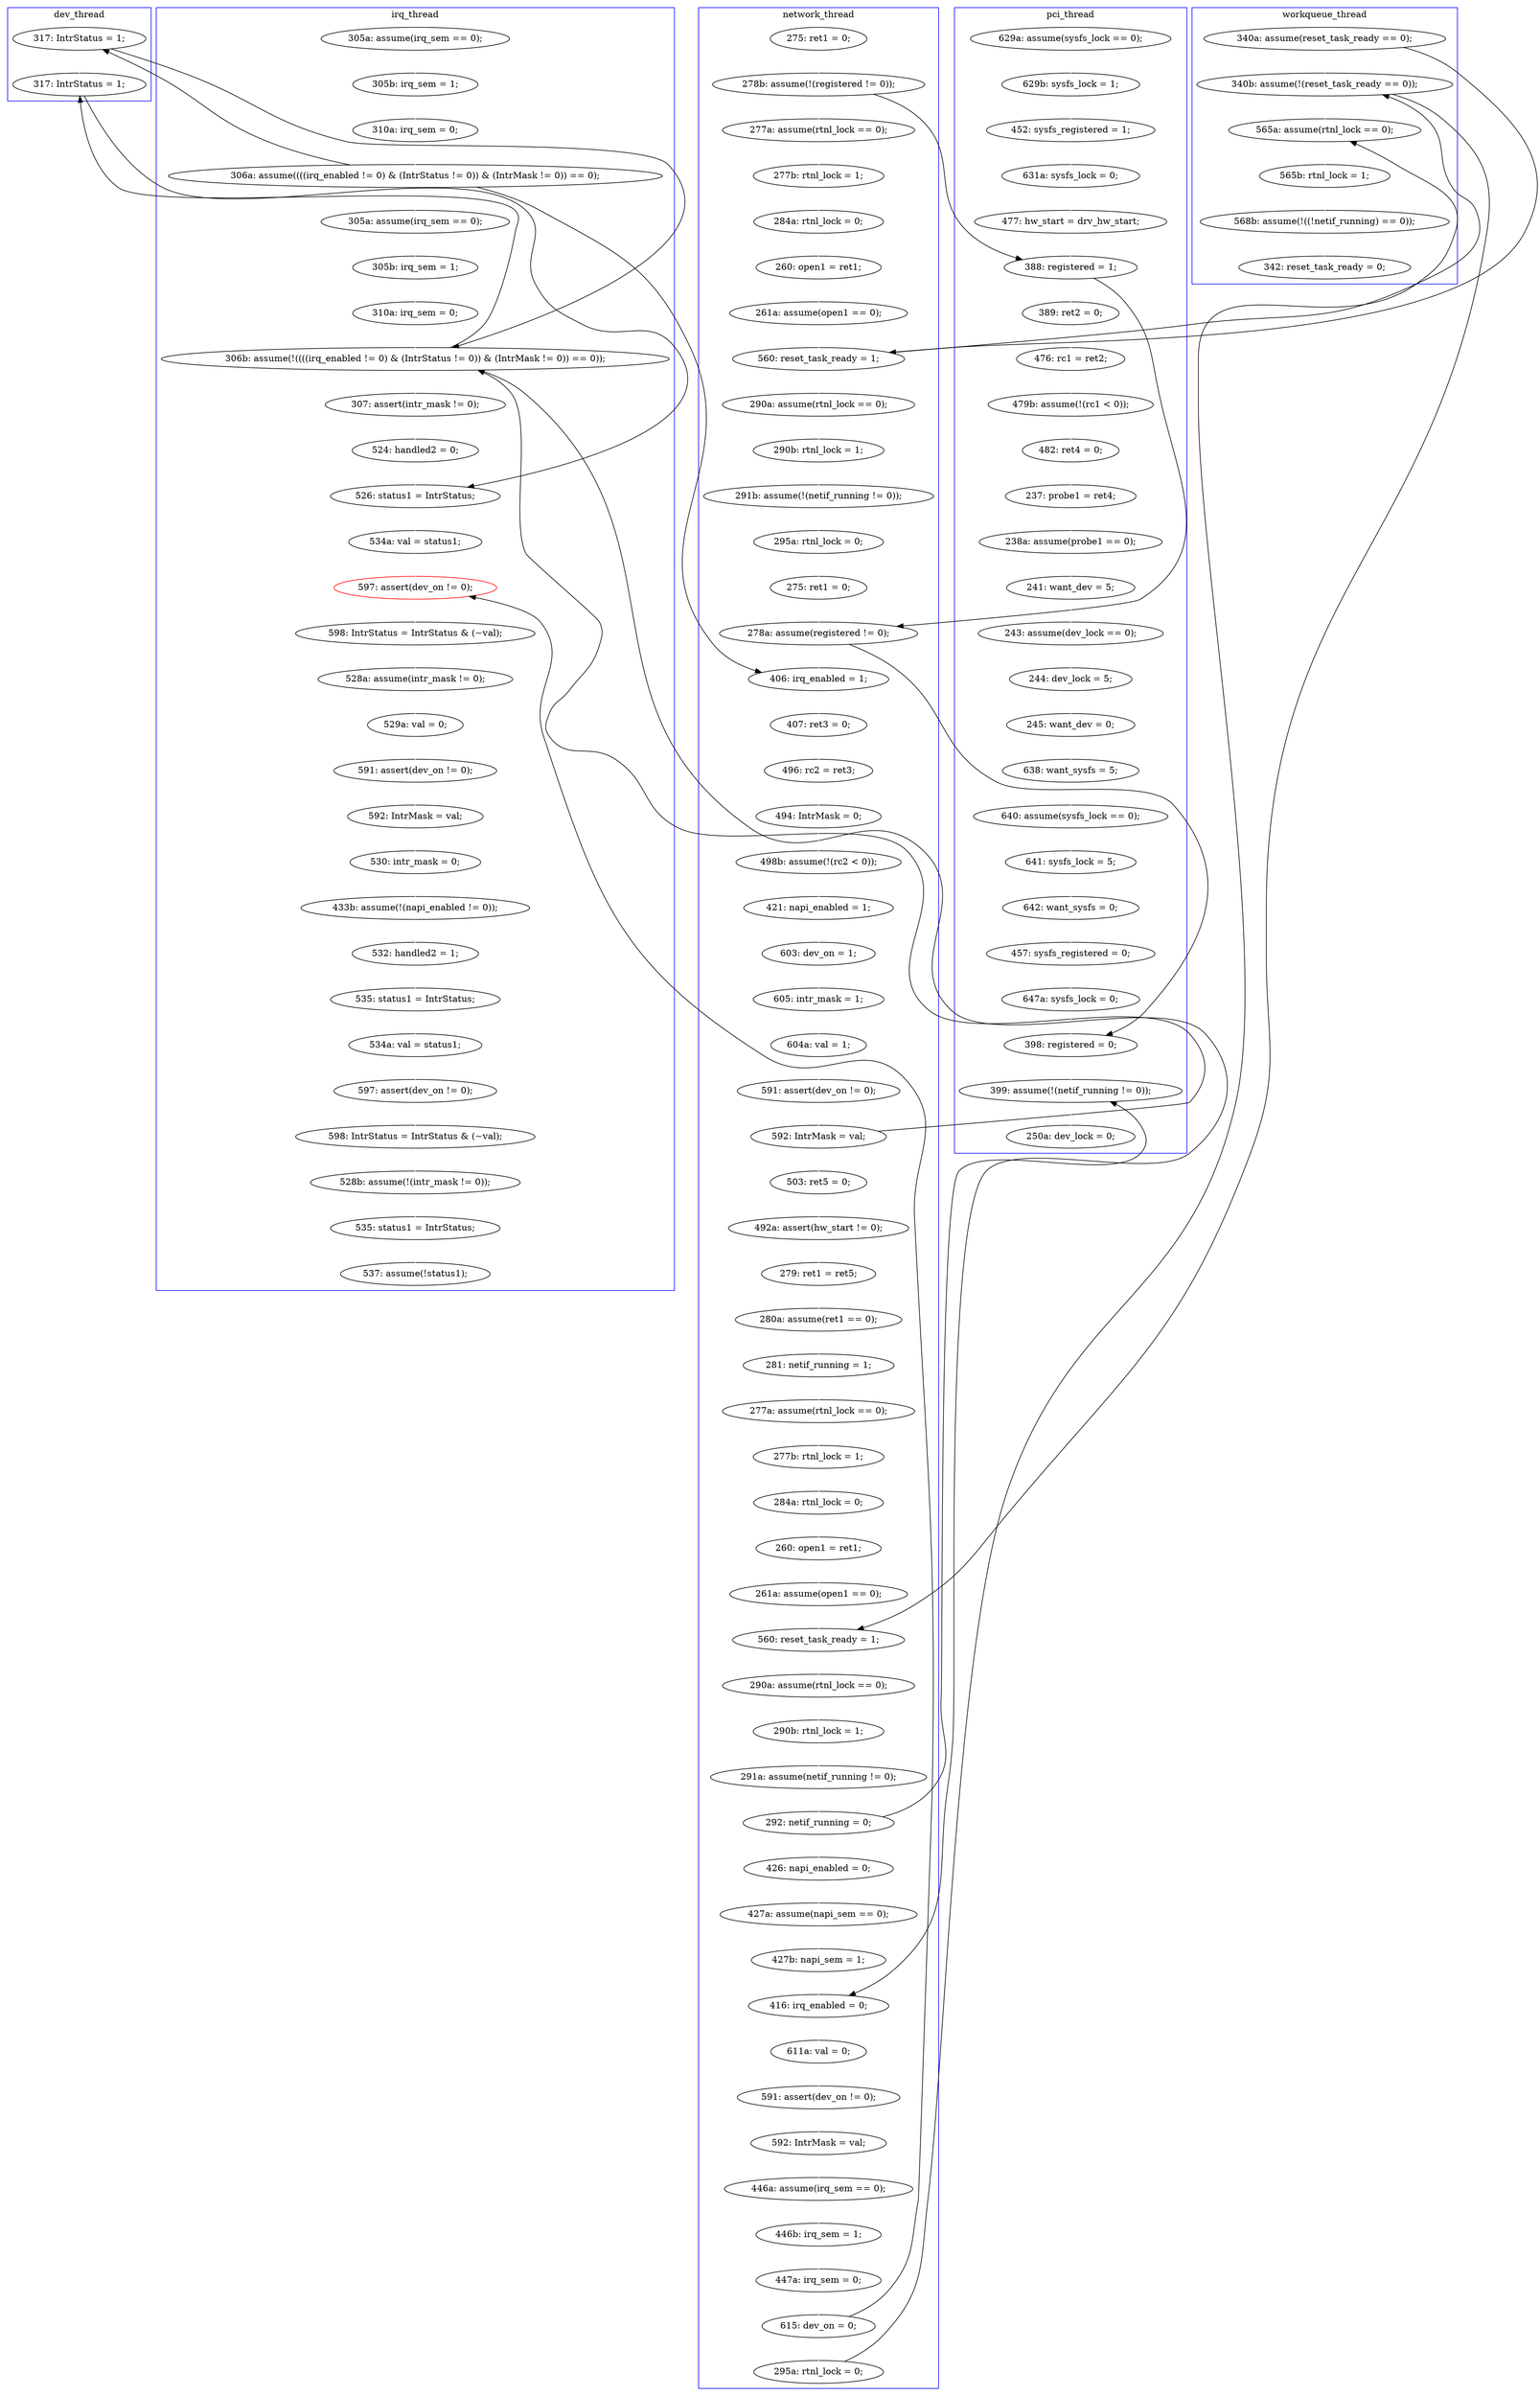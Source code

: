 digraph Counterexample {
	267 -> 268 [color = white, style = solid]
	191 -> 196 [color = white, style = solid]
	213 -> 214 [color = white, style = solid]
	202 -> 206 [color = white, style = solid]
	122 -> 125 [color = white, style = solid]
	100 -> 105 [color = white, style = solid]
	89 -> 107 [color = white, style = solid]
	146 -> 147 [color = white, style = solid]
	197 -> 198 [color = white, style = solid]
	60 -> 61 [color = white, style = solid]
	170 -> 171 [color = white, style = solid]
	59 -> 60 [color = white, style = solid]
	149 -> 158 [color = white, style = solid]
	147 -> 191 [color = white, style = solid]
	227 -> 231 [color = white, style = solid]
	214 -> 218 [color = white, style = solid]
	51 -> 105 [color = black, style = solid, constraint = false]
	96 -> 98 [color = white, style = solid]
	49 -> 51 [color = white, style = solid]
	79 -> 81 [color = white, style = solid]
	161 -> 162 [color = white, style = solid]
	198 -> 227 [color = white, style = solid]
	282 -> 287 [color = white, style = solid]
	287 -> 289 [color = white, style = solid]
	106 -> 135 [color = white, style = solid]
	169 -> 170 [color = white, style = solid]
	158 -> 182 [color = black, style = solid, constraint = false]
	131 -> 149 [color = white, style = solid]
	186 -> 187 [color = white, style = solid]
	69 -> 132 [color = black, style = solid, constraint = false]
	167 -> 169 [color = white, style = solid]
	296 -> 297 [color = white, style = solid]
	190 -> 241 [color = black, style = solid, constraint = false]
	190 -> 200 [color = white, style = solid]
	158 -> 161 [color = white, style = solid]
	268 -> 271 [color = white, style = solid]
	69 -> 73 [color = white, style = solid]
	34 -> 132 [color = white, style = solid]
	150 -> 151 [color = white, style = solid]
	236 -> 276 [color = white, style = solid]
	118 -> 120 [color = white, style = solid]
	117 -> 118 [color = white, style = solid]
	193 -> 263 [color = black, style = solid, constraint = false]
	273 -> 275 [color = white, style = solid]
	277 -> 282 [color = white, style = solid]
	145 -> 146 [color = white, style = solid]
	76 -> 83 [color = white, style = solid]
	265 -> 267 [color = white, style = solid]
	105 -> 106 [color = white, style = solid]
	139 -> 140 [color = white, style = solid]
	233 -> 236 [color = white, style = solid]
	51 -> 59 [color = white, style = solid]
	263 -> 265 [color = white, style = solid]
	107 -> 116 [color = white, style = solid]
	219 -> 220 [color = white, style = solid]
	65 -> 69 [color = white, style = solid]
	132 -> 232 [color = white, style = solid]
	301 -> 302 [color = white, style = solid]
	240 -> 241 [color = white, style = solid]
	78 -> 79 [color = white, style = solid]
	231 -> 240 [color = white, style = solid]
	81 -> 150 [color = white, style = solid]
	81 -> 154 [color = black, style = solid, constraint = false]
	151 -> 152 [color = white, style = solid]
	55 -> 96 [color = white, style = solid]
	297 -> 300 [color = white, style = solid]
	206 -> 210 [color = white, style = solid]
	154 -> 193 [color = white, style = solid]
	200 -> 201 [color = white, style = solid]
	74 -> 76 [color = white, style = solid]
	83 -> 89 [color = white, style = solid]
	138 -> 139 [color = white, style = solid]
	300 -> 301 [color = white, style = solid]
	144 -> 145 [color = white, style = solid]
	105 -> 107 [color = black, style = solid, constraint = false]
	120 -> 122 [color = white, style = solid]
	182 -> 193 [color = black, style = solid, constraint = false]
	62 -> 65 [color = white, style = solid]
	292 -> 294 [color = white, style = solid]
	201 -> 202 [color = white, style = solid]
	275 -> 277 [color = white, style = solid]
	73 -> 74 [color = white, style = solid]
	162 -> 163 [color = white, style = solid]
	163 -> 166 [color = white, style = solid]
	130 -> 131 [color = white, style = solid]
	98 -> 100 [color = white, style = solid]
	232 -> 233 [color = white, style = solid]
	81 -> 116 [color = black, style = solid, constraint = false]
	143 -> 144 [color = white, style = solid]
	54 -> 55 [color = white, style = solid]
	154 -> 182 [color = black, style = solid, constraint = false]
	135 -> 138 [color = white, style = solid]
	222 -> 267 [color = black, style = solid, constraint = false]
	166 -> 167 [color = white, style = solid]
	256 -> 261 [color = white, style = solid]
	271 -> 273 [color = white, style = solid]
	125 -> 129 [color = white, style = solid]
	210 -> 213 [color = white, style = solid]
	140 -> 143 [color = white, style = solid]
	294 -> 296 [color = white, style = solid]
	182 -> 206 [color = black, style = solid, constraint = false]
	196 -> 197 [color = white, style = solid]
	172 -> 175 [color = white, style = solid]
	171 -> 172 [color = white, style = solid]
	218 -> 219 [color = white, style = solid]
	61 -> 62 [color = white, style = solid]
	220 -> 222 [color = white, style = solid]
	34 -> 69 [color = black, style = solid, constraint = false]
	129 -> 130 [color = white, style = solid]
	189 -> 190 [color = white, style = solid]
	261 -> 263 [color = white, style = solid]
	132 -> 180 [color = black, style = solid, constraint = false]
	175 -> 180 [color = white, style = solid]
	180 -> 186 [color = white, style = solid]
	152 -> 182 [color = white, style = solid]
	182 -> 256 [color = white, style = solid]
	222 -> 230 [color = white, style = solid]
	230 -> 232 [color = black, style = solid, constraint = false]
	77 -> 78 [color = white, style = solid]
	107 -> 240 [color = black, style = solid, constraint = false]
	241 -> 251 [color = white, style = solid]
	289 -> 292 [color = white, style = solid]
	187 -> 189 [color = white, style = solid]
	116 -> 117 [color = white, style = solid]
	subgraph cluster7 {
		label = dev_thread
		color = blue
		154  [label = "317: IntrStatus = 1;"]
		193  [label = "317: IntrStatus = 1;"]
	}
	subgraph cluster5 {
		label = workqueue_thread
		color = blue
		232  [label = "565a: assume(rtnl_lock == 0);"]
		236  [label = "568b: assume(!((!netif_running) == 0));"]
		276  [label = "342: reset_task_ready = 0;"]
		34  [label = "340a: assume(reset_task_ready == 0);"]
		132  [label = "340b: assume(!(reset_task_ready == 0));"]
		233  [label = "565b: rtnl_lock = 1;"]
	}
	subgraph cluster3 {
		label = irq_thread
		color = blue
		282  [label = "530: intr_mask = 0;"]
		275  [label = "591: assert(dev_on != 0);"]
		261  [label = "524: handled2 = 0;"]
		267  [label = "597: assert(dev_on != 0);", color = red]
		81  [label = "306a: assume((((irq_enabled != 0) & (IntrStatus != 0)) & (IntrMask != 0)) == 0);"]
		277  [label = "592: IntrMask = val;"]
		78  [label = "305b: irq_sem = 1;"]
		292  [label = "535: status1 = IntrStatus;"]
		77  [label = "305a: assume(irq_sem == 0);"]
		79  [label = "310a: irq_sem = 0;"]
		302  [label = "537: assume(!status1);"]
		271  [label = "528a: assume(intr_mask != 0);"]
		300  [label = "528b: assume(!(intr_mask != 0));"]
		294  [label = "534a: val = status1;"]
		182  [label = "306b: assume(!((((irq_enabled != 0) & (IntrStatus != 0)) & (IntrMask != 0)) == 0));"]
		287  [label = "433b: assume(!(napi_enabled != 0));"]
		297  [label = "598: IntrStatus = IntrStatus & (~val);"]
		150  [label = "305a: assume(irq_sem == 0);"]
		152  [label = "310a: irq_sem = 0;"]
		273  [label = "529a: val = 0;"]
		151  [label = "305b: irq_sem = 1;"]
		289  [label = "532: handled2 = 1;"]
		263  [label = "526: status1 = IntrStatus;"]
		301  [label = "535: status1 = IntrStatus;"]
		256  [label = "307: assert(intr_mask != 0);"]
		268  [label = "598: IntrStatus = IntrStatus & (~val);"]
		265  [label = "534a: val = status1;"]
		296  [label = "597: assert(dev_on != 0);"]
	}
	subgraph cluster2 {
		label = network_thread
		color = blue
		49  [label = "275: ret1 = 0;"]
		131  [label = "604a: val = 1;"]
		210  [label = "611a: val = 0;"]
		201  [label = "427a: assume(napi_sem == 0);"]
		158  [label = "592: IntrMask = val;"]
		220  [label = "447a: irq_sem = 0;"]
		167  [label = "281: netif_running = 1;"]
		83  [label = "295a: rtnl_lock = 0;"]
		130  [label = "605: intr_mask = 1;"]
		218  [label = "446a: assume(irq_sem == 0);"]
		187  [label = "290b: rtnl_lock = 1;"]
		65  [label = "261a: assume(open1 == 0);"]
		129  [label = "603: dev_on = 1;"]
		169  [label = "277a: assume(rtnl_lock == 0);"]
		213  [label = "591: assert(dev_on != 0);"]
		118  [label = "496: rc2 = ret3;"]
		107  [label = "278a: assume(registered != 0);"]
		117  [label = "407: ret3 = 0;"]
		122  [label = "498b: assume(!(rc2 < 0));"]
		202  [label = "427b: napi_sem = 1;"]
		219  [label = "446b: irq_sem = 1;"]
		186  [label = "290a: assume(rtnl_lock == 0);"]
		149  [label = "591: assert(dev_on != 0);"]
		166  [label = "280a: assume(ret1 == 0);"]
		172  [label = "260: open1 = ret1;"]
		230  [label = "295a: rtnl_lock = 0;"]
		163  [label = "279: ret1 = ret5;"]
		189  [label = "291a: assume(netif_running != 0);"]
		61  [label = "284a: rtnl_lock = 0;"]
		190  [label = "292: netif_running = 0;"]
		76  [label = "291b: assume(!(netif_running != 0));"]
		214  [label = "592: IntrMask = val;"]
		69  [label = "560: reset_task_ready = 1;"]
		206  [label = "416: irq_enabled = 0;"]
		161  [label = "503: ret5 = 0;"]
		116  [label = "406: irq_enabled = 1;"]
		171  [label = "284a: rtnl_lock = 0;"]
		180  [label = "560: reset_task_ready = 1;"]
		175  [label = "261a: assume(open1 == 0);"]
		222  [label = "615: dev_on = 0;"]
		200  [label = "426: napi_enabled = 0;"]
		60  [label = "277b: rtnl_lock = 1;"]
		62  [label = "260: open1 = ret1;"]
		74  [label = "290b: rtnl_lock = 1;"]
		125  [label = "421: napi_enabled = 1;"]
		73  [label = "290a: assume(rtnl_lock == 0);"]
		162  [label = "492a: assert(hw_start != 0);"]
		51  [label = "278b: assume(!(registered != 0));"]
		59  [label = "277a: assume(rtnl_lock == 0);"]
		170  [label = "277b: rtnl_lock = 1;"]
		120  [label = "494: IntrMask = 0;"]
		89  [label = "275: ret1 = 0;"]
	}
	subgraph cluster1 {
		label = pci_thread
		color = blue
		196  [label = "640: assume(sysfs_lock == 0);"]
		146  [label = "244: dev_lock = 5;"]
		135  [label = "476: rc1 = ret2;"]
		100  [label = "477: hw_start = drv_hw_start;"]
		227  [label = "457: sysfs_registered = 0;"]
		55  [label = "629b: sysfs_lock = 1;"]
		54  [label = "629a: assume(sysfs_lock == 0);"]
		143  [label = "238a: assume(probe1 == 0);"]
		191  [label = "638: want_sysfs = 5;"]
		98  [label = "631a: sysfs_lock = 0;"]
		144  [label = "241: want_dev = 5;"]
		231  [label = "647a: sysfs_lock = 0;"]
		105  [label = "388: registered = 1;"]
		240  [label = "398: registered = 0;"]
		251  [label = "250a: dev_lock = 0;"]
		241  [label = "399: assume(!(netif_running != 0));"]
		106  [label = "389: ret2 = 0;"]
		147  [label = "245: want_dev = 0;"]
		139  [label = "482: ret4 = 0;"]
		96  [label = "452: sysfs_registered = 1;"]
		140  [label = "237: probe1 = ret4;"]
		145  [label = "243: assume(dev_lock == 0);"]
		138  [label = "479b: assume(!(rc1 < 0));"]
		197  [label = "641: sysfs_lock = 5;"]
		198  [label = "642: want_sysfs = 0;"]
	}
}